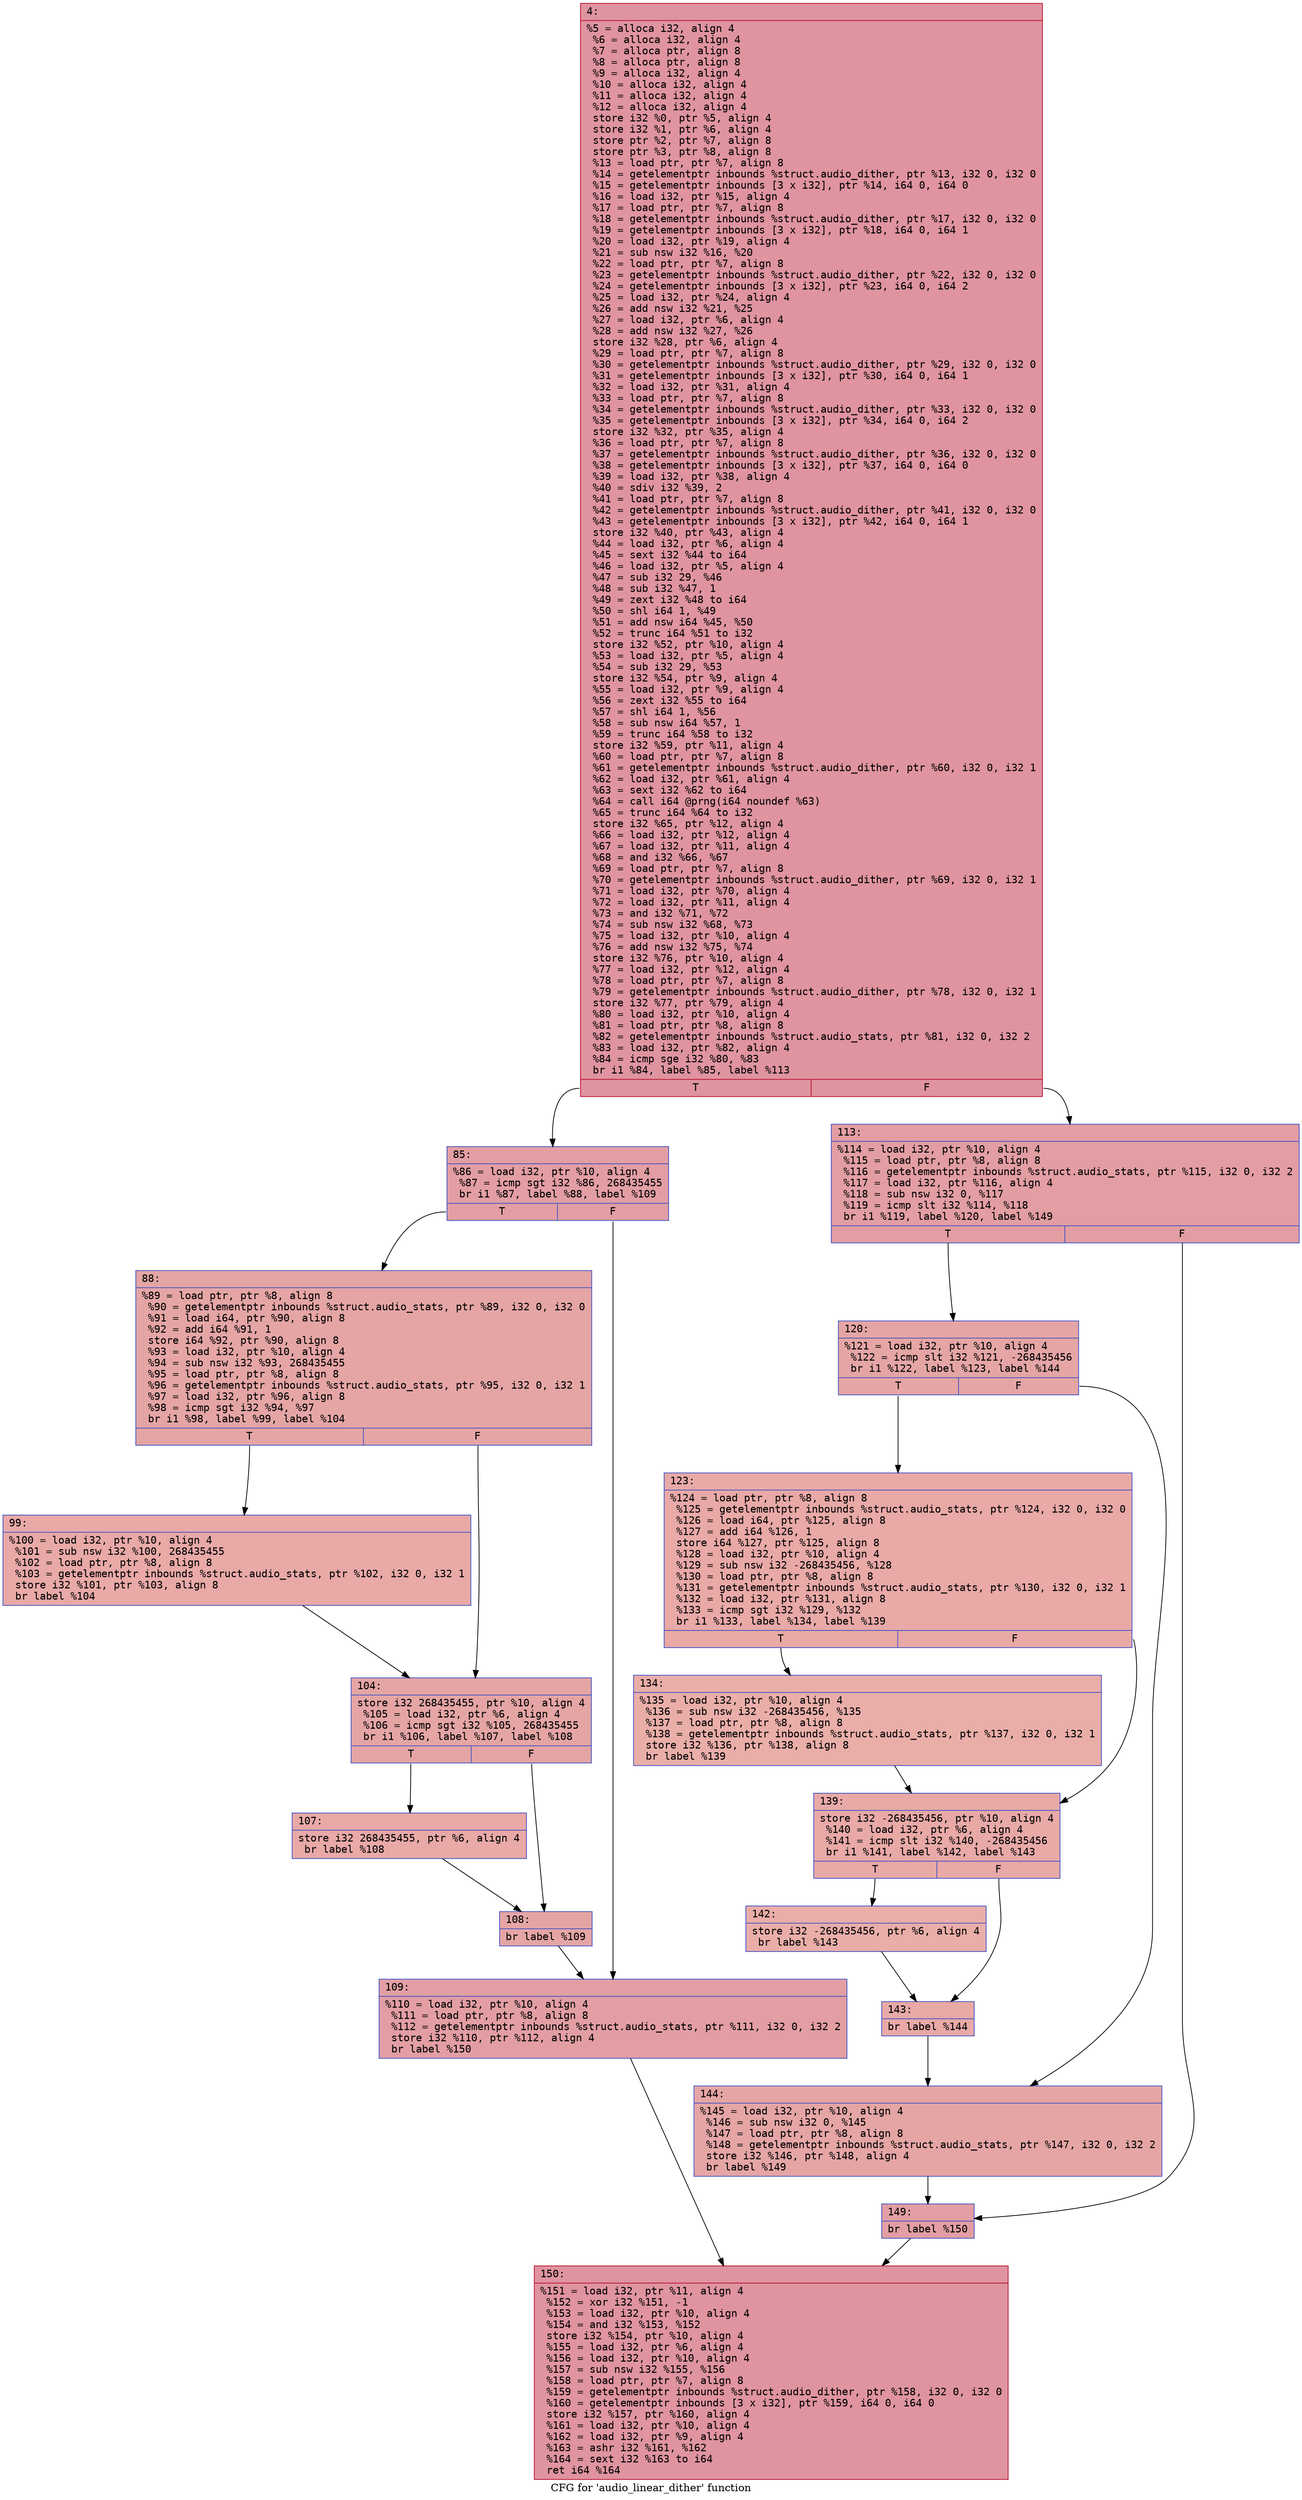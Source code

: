 digraph "CFG for 'audio_linear_dither' function" {
	label="CFG for 'audio_linear_dither' function";

	Node0x6000022df0c0 [shape=record,color="#b70d28ff", style=filled, fillcolor="#b70d2870" fontname="Courier",label="{4:\l|  %5 = alloca i32, align 4\l  %6 = alloca i32, align 4\l  %7 = alloca ptr, align 8\l  %8 = alloca ptr, align 8\l  %9 = alloca i32, align 4\l  %10 = alloca i32, align 4\l  %11 = alloca i32, align 4\l  %12 = alloca i32, align 4\l  store i32 %0, ptr %5, align 4\l  store i32 %1, ptr %6, align 4\l  store ptr %2, ptr %7, align 8\l  store ptr %3, ptr %8, align 8\l  %13 = load ptr, ptr %7, align 8\l  %14 = getelementptr inbounds %struct.audio_dither, ptr %13, i32 0, i32 0\l  %15 = getelementptr inbounds [3 x i32], ptr %14, i64 0, i64 0\l  %16 = load i32, ptr %15, align 4\l  %17 = load ptr, ptr %7, align 8\l  %18 = getelementptr inbounds %struct.audio_dither, ptr %17, i32 0, i32 0\l  %19 = getelementptr inbounds [3 x i32], ptr %18, i64 0, i64 1\l  %20 = load i32, ptr %19, align 4\l  %21 = sub nsw i32 %16, %20\l  %22 = load ptr, ptr %7, align 8\l  %23 = getelementptr inbounds %struct.audio_dither, ptr %22, i32 0, i32 0\l  %24 = getelementptr inbounds [3 x i32], ptr %23, i64 0, i64 2\l  %25 = load i32, ptr %24, align 4\l  %26 = add nsw i32 %21, %25\l  %27 = load i32, ptr %6, align 4\l  %28 = add nsw i32 %27, %26\l  store i32 %28, ptr %6, align 4\l  %29 = load ptr, ptr %7, align 8\l  %30 = getelementptr inbounds %struct.audio_dither, ptr %29, i32 0, i32 0\l  %31 = getelementptr inbounds [3 x i32], ptr %30, i64 0, i64 1\l  %32 = load i32, ptr %31, align 4\l  %33 = load ptr, ptr %7, align 8\l  %34 = getelementptr inbounds %struct.audio_dither, ptr %33, i32 0, i32 0\l  %35 = getelementptr inbounds [3 x i32], ptr %34, i64 0, i64 2\l  store i32 %32, ptr %35, align 4\l  %36 = load ptr, ptr %7, align 8\l  %37 = getelementptr inbounds %struct.audio_dither, ptr %36, i32 0, i32 0\l  %38 = getelementptr inbounds [3 x i32], ptr %37, i64 0, i64 0\l  %39 = load i32, ptr %38, align 4\l  %40 = sdiv i32 %39, 2\l  %41 = load ptr, ptr %7, align 8\l  %42 = getelementptr inbounds %struct.audio_dither, ptr %41, i32 0, i32 0\l  %43 = getelementptr inbounds [3 x i32], ptr %42, i64 0, i64 1\l  store i32 %40, ptr %43, align 4\l  %44 = load i32, ptr %6, align 4\l  %45 = sext i32 %44 to i64\l  %46 = load i32, ptr %5, align 4\l  %47 = sub i32 29, %46\l  %48 = sub i32 %47, 1\l  %49 = zext i32 %48 to i64\l  %50 = shl i64 1, %49\l  %51 = add nsw i64 %45, %50\l  %52 = trunc i64 %51 to i32\l  store i32 %52, ptr %10, align 4\l  %53 = load i32, ptr %5, align 4\l  %54 = sub i32 29, %53\l  store i32 %54, ptr %9, align 4\l  %55 = load i32, ptr %9, align 4\l  %56 = zext i32 %55 to i64\l  %57 = shl i64 1, %56\l  %58 = sub nsw i64 %57, 1\l  %59 = trunc i64 %58 to i32\l  store i32 %59, ptr %11, align 4\l  %60 = load ptr, ptr %7, align 8\l  %61 = getelementptr inbounds %struct.audio_dither, ptr %60, i32 0, i32 1\l  %62 = load i32, ptr %61, align 4\l  %63 = sext i32 %62 to i64\l  %64 = call i64 @prng(i64 noundef %63)\l  %65 = trunc i64 %64 to i32\l  store i32 %65, ptr %12, align 4\l  %66 = load i32, ptr %12, align 4\l  %67 = load i32, ptr %11, align 4\l  %68 = and i32 %66, %67\l  %69 = load ptr, ptr %7, align 8\l  %70 = getelementptr inbounds %struct.audio_dither, ptr %69, i32 0, i32 1\l  %71 = load i32, ptr %70, align 4\l  %72 = load i32, ptr %11, align 4\l  %73 = and i32 %71, %72\l  %74 = sub nsw i32 %68, %73\l  %75 = load i32, ptr %10, align 4\l  %76 = add nsw i32 %75, %74\l  store i32 %76, ptr %10, align 4\l  %77 = load i32, ptr %12, align 4\l  %78 = load ptr, ptr %7, align 8\l  %79 = getelementptr inbounds %struct.audio_dither, ptr %78, i32 0, i32 1\l  store i32 %77, ptr %79, align 4\l  %80 = load i32, ptr %10, align 4\l  %81 = load ptr, ptr %8, align 8\l  %82 = getelementptr inbounds %struct.audio_stats, ptr %81, i32 0, i32 2\l  %83 = load i32, ptr %82, align 4\l  %84 = icmp sge i32 %80, %83\l  br i1 %84, label %85, label %113\l|{<s0>T|<s1>F}}"];
	Node0x6000022df0c0:s0 -> Node0x6000022df110[tooltip="4 -> 85\nProbability 50.00%" ];
	Node0x6000022df0c0:s1 -> Node0x6000022df340[tooltip="4 -> 113\nProbability 50.00%" ];
	Node0x6000022df110 [shape=record,color="#3d50c3ff", style=filled, fillcolor="#be242e70" fontname="Courier",label="{85:\l|  %86 = load i32, ptr %10, align 4\l  %87 = icmp sgt i32 %86, 268435455\l  br i1 %87, label %88, label %109\l|{<s0>T|<s1>F}}"];
	Node0x6000022df110:s0 -> Node0x6000022df160[tooltip="85 -> 88\nProbability 50.00%" ];
	Node0x6000022df110:s1 -> Node0x6000022df2f0[tooltip="85 -> 109\nProbability 50.00%" ];
	Node0x6000022df160 [shape=record,color="#3d50c3ff", style=filled, fillcolor="#c5333470" fontname="Courier",label="{88:\l|  %89 = load ptr, ptr %8, align 8\l  %90 = getelementptr inbounds %struct.audio_stats, ptr %89, i32 0, i32 0\l  %91 = load i64, ptr %90, align 8\l  %92 = add i64 %91, 1\l  store i64 %92, ptr %90, align 8\l  %93 = load i32, ptr %10, align 4\l  %94 = sub nsw i32 %93, 268435455\l  %95 = load ptr, ptr %8, align 8\l  %96 = getelementptr inbounds %struct.audio_stats, ptr %95, i32 0, i32 1\l  %97 = load i32, ptr %96, align 8\l  %98 = icmp sgt i32 %94, %97\l  br i1 %98, label %99, label %104\l|{<s0>T|<s1>F}}"];
	Node0x6000022df160:s0 -> Node0x6000022df1b0[tooltip="88 -> 99\nProbability 50.00%" ];
	Node0x6000022df160:s1 -> Node0x6000022df200[tooltip="88 -> 104\nProbability 50.00%" ];
	Node0x6000022df1b0 [shape=record,color="#3d50c3ff", style=filled, fillcolor="#ca3b3770" fontname="Courier",label="{99:\l|  %100 = load i32, ptr %10, align 4\l  %101 = sub nsw i32 %100, 268435455\l  %102 = load ptr, ptr %8, align 8\l  %103 = getelementptr inbounds %struct.audio_stats, ptr %102, i32 0, i32 1\l  store i32 %101, ptr %103, align 8\l  br label %104\l}"];
	Node0x6000022df1b0 -> Node0x6000022df200[tooltip="99 -> 104\nProbability 100.00%" ];
	Node0x6000022df200 [shape=record,color="#3d50c3ff", style=filled, fillcolor="#c5333470" fontname="Courier",label="{104:\l|  store i32 268435455, ptr %10, align 4\l  %105 = load i32, ptr %6, align 4\l  %106 = icmp sgt i32 %105, 268435455\l  br i1 %106, label %107, label %108\l|{<s0>T|<s1>F}}"];
	Node0x6000022df200:s0 -> Node0x6000022df250[tooltip="104 -> 107\nProbability 50.00%" ];
	Node0x6000022df200:s1 -> Node0x6000022df2a0[tooltip="104 -> 108\nProbability 50.00%" ];
	Node0x6000022df250 [shape=record,color="#3d50c3ff", style=filled, fillcolor="#ca3b3770" fontname="Courier",label="{107:\l|  store i32 268435455, ptr %6, align 4\l  br label %108\l}"];
	Node0x6000022df250 -> Node0x6000022df2a0[tooltip="107 -> 108\nProbability 100.00%" ];
	Node0x6000022df2a0 [shape=record,color="#3d50c3ff", style=filled, fillcolor="#c5333470" fontname="Courier",label="{108:\l|  br label %109\l}"];
	Node0x6000022df2a0 -> Node0x6000022df2f0[tooltip="108 -> 109\nProbability 100.00%" ];
	Node0x6000022df2f0 [shape=record,color="#3d50c3ff", style=filled, fillcolor="#be242e70" fontname="Courier",label="{109:\l|  %110 = load i32, ptr %10, align 4\l  %111 = load ptr, ptr %8, align 8\l  %112 = getelementptr inbounds %struct.audio_stats, ptr %111, i32 0, i32 2\l  store i32 %110, ptr %112, align 4\l  br label %150\l}"];
	Node0x6000022df2f0 -> Node0x6000022df610[tooltip="109 -> 150\nProbability 100.00%" ];
	Node0x6000022df340 [shape=record,color="#3d50c3ff", style=filled, fillcolor="#be242e70" fontname="Courier",label="{113:\l|  %114 = load i32, ptr %10, align 4\l  %115 = load ptr, ptr %8, align 8\l  %116 = getelementptr inbounds %struct.audio_stats, ptr %115, i32 0, i32 2\l  %117 = load i32, ptr %116, align 4\l  %118 = sub nsw i32 0, %117\l  %119 = icmp slt i32 %114, %118\l  br i1 %119, label %120, label %149\l|{<s0>T|<s1>F}}"];
	Node0x6000022df340:s0 -> Node0x6000022df390[tooltip="113 -> 120\nProbability 50.00%" ];
	Node0x6000022df340:s1 -> Node0x6000022df5c0[tooltip="113 -> 149\nProbability 50.00%" ];
	Node0x6000022df390 [shape=record,color="#3d50c3ff", style=filled, fillcolor="#c5333470" fontname="Courier",label="{120:\l|  %121 = load i32, ptr %10, align 4\l  %122 = icmp slt i32 %121, -268435456\l  br i1 %122, label %123, label %144\l|{<s0>T|<s1>F}}"];
	Node0x6000022df390:s0 -> Node0x6000022df3e0[tooltip="120 -> 123\nProbability 50.00%" ];
	Node0x6000022df390:s1 -> Node0x6000022df570[tooltip="120 -> 144\nProbability 50.00%" ];
	Node0x6000022df3e0 [shape=record,color="#3d50c3ff", style=filled, fillcolor="#ca3b3770" fontname="Courier",label="{123:\l|  %124 = load ptr, ptr %8, align 8\l  %125 = getelementptr inbounds %struct.audio_stats, ptr %124, i32 0, i32 0\l  %126 = load i64, ptr %125, align 8\l  %127 = add i64 %126, 1\l  store i64 %127, ptr %125, align 8\l  %128 = load i32, ptr %10, align 4\l  %129 = sub nsw i32 -268435456, %128\l  %130 = load ptr, ptr %8, align 8\l  %131 = getelementptr inbounds %struct.audio_stats, ptr %130, i32 0, i32 1\l  %132 = load i32, ptr %131, align 8\l  %133 = icmp sgt i32 %129, %132\l  br i1 %133, label %134, label %139\l|{<s0>T|<s1>F}}"];
	Node0x6000022df3e0:s0 -> Node0x6000022df430[tooltip="123 -> 134\nProbability 50.00%" ];
	Node0x6000022df3e0:s1 -> Node0x6000022df480[tooltip="123 -> 139\nProbability 50.00%" ];
	Node0x6000022df430 [shape=record,color="#3d50c3ff", style=filled, fillcolor="#d0473d70" fontname="Courier",label="{134:\l|  %135 = load i32, ptr %10, align 4\l  %136 = sub nsw i32 -268435456, %135\l  %137 = load ptr, ptr %8, align 8\l  %138 = getelementptr inbounds %struct.audio_stats, ptr %137, i32 0, i32 1\l  store i32 %136, ptr %138, align 8\l  br label %139\l}"];
	Node0x6000022df430 -> Node0x6000022df480[tooltip="134 -> 139\nProbability 100.00%" ];
	Node0x6000022df480 [shape=record,color="#3d50c3ff", style=filled, fillcolor="#ca3b3770" fontname="Courier",label="{139:\l|  store i32 -268435456, ptr %10, align 4\l  %140 = load i32, ptr %6, align 4\l  %141 = icmp slt i32 %140, -268435456\l  br i1 %141, label %142, label %143\l|{<s0>T|<s1>F}}"];
	Node0x6000022df480:s0 -> Node0x6000022df4d0[tooltip="139 -> 142\nProbability 50.00%" ];
	Node0x6000022df480:s1 -> Node0x6000022df520[tooltip="139 -> 143\nProbability 50.00%" ];
	Node0x6000022df4d0 [shape=record,color="#3d50c3ff", style=filled, fillcolor="#d0473d70" fontname="Courier",label="{142:\l|  store i32 -268435456, ptr %6, align 4\l  br label %143\l}"];
	Node0x6000022df4d0 -> Node0x6000022df520[tooltip="142 -> 143\nProbability 100.00%" ];
	Node0x6000022df520 [shape=record,color="#3d50c3ff", style=filled, fillcolor="#ca3b3770" fontname="Courier",label="{143:\l|  br label %144\l}"];
	Node0x6000022df520 -> Node0x6000022df570[tooltip="143 -> 144\nProbability 100.00%" ];
	Node0x6000022df570 [shape=record,color="#3d50c3ff", style=filled, fillcolor="#c5333470" fontname="Courier",label="{144:\l|  %145 = load i32, ptr %10, align 4\l  %146 = sub nsw i32 0, %145\l  %147 = load ptr, ptr %8, align 8\l  %148 = getelementptr inbounds %struct.audio_stats, ptr %147, i32 0, i32 2\l  store i32 %146, ptr %148, align 4\l  br label %149\l}"];
	Node0x6000022df570 -> Node0x6000022df5c0[tooltip="144 -> 149\nProbability 100.00%" ];
	Node0x6000022df5c0 [shape=record,color="#3d50c3ff", style=filled, fillcolor="#be242e70" fontname="Courier",label="{149:\l|  br label %150\l}"];
	Node0x6000022df5c0 -> Node0x6000022df610[tooltip="149 -> 150\nProbability 100.00%" ];
	Node0x6000022df610 [shape=record,color="#b70d28ff", style=filled, fillcolor="#b70d2870" fontname="Courier",label="{150:\l|  %151 = load i32, ptr %11, align 4\l  %152 = xor i32 %151, -1\l  %153 = load i32, ptr %10, align 4\l  %154 = and i32 %153, %152\l  store i32 %154, ptr %10, align 4\l  %155 = load i32, ptr %6, align 4\l  %156 = load i32, ptr %10, align 4\l  %157 = sub nsw i32 %155, %156\l  %158 = load ptr, ptr %7, align 8\l  %159 = getelementptr inbounds %struct.audio_dither, ptr %158, i32 0, i32 0\l  %160 = getelementptr inbounds [3 x i32], ptr %159, i64 0, i64 0\l  store i32 %157, ptr %160, align 4\l  %161 = load i32, ptr %10, align 4\l  %162 = load i32, ptr %9, align 4\l  %163 = ashr i32 %161, %162\l  %164 = sext i32 %163 to i64\l  ret i64 %164\l}"];
}
